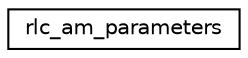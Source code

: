 digraph "Graphical Class Hierarchy"
{
 // LATEX_PDF_SIZE
  edge [fontname="Helvetica",fontsize="10",labelfontname="Helvetica",labelfontsize="10"];
  node [fontname="Helvetica",fontsize="10",shape=record];
  rankdir="LR";
  Node0 [label="rlc_am_parameters",height=0.2,width=0.4,color="black", fillcolor="white", style="filled",URL="$structrlc__am__parameters.html",tooltip=" "];
}
